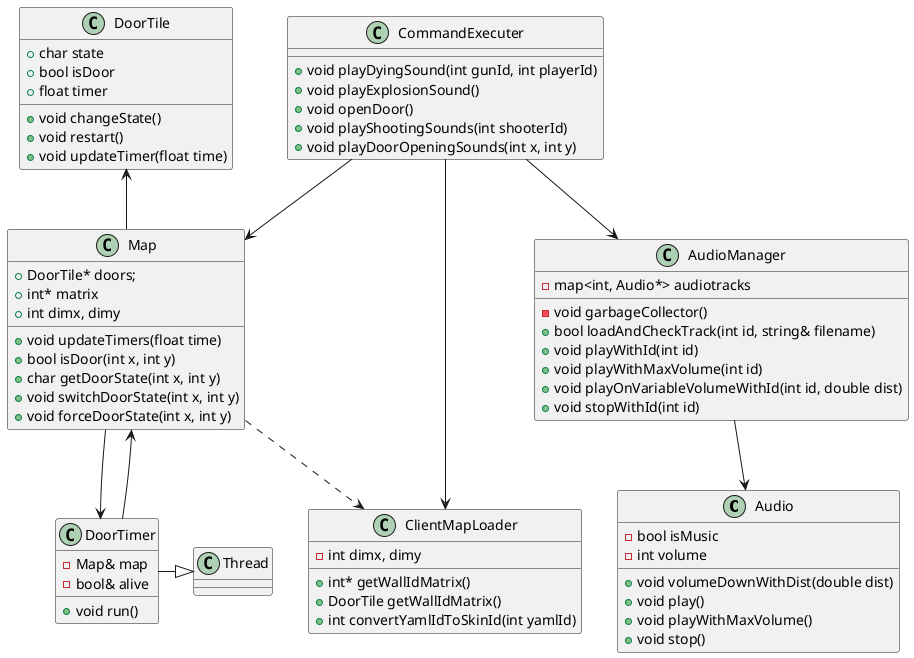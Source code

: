 @startuml
class Audio {
    - bool isMusic
    - int volume
    + void volumeDownWithDist(double dist)
    + void play()
    + void playWithMaxVolume()
    + void stop()
}
class AudioManager {
    - map<int, Audio*> audiotracks
    - void garbageCollector()
    + bool loadAndCheckTrack(int id, string& filename)
    + void playWithId(int id)
    + void playWithMaxVolume(int id)
    + void playOnVariableVolumeWithId(int id, double dist)
    + void stopWithId(int id)
}
class ClientMapLoader {
    - int dimx, dimy
    + int* getWallIdMatrix()
    + DoorTile getWallIdMatrix()
    + int convertYamlIdToSkinId(int yamlId)
}
class CommandExecuter {
    + void playDyingSound(int gunId, int playerId)
    + void playExplosionSound()
    + void openDoor()
    + void playShootingSounds(int shooterId)
    + void playDoorOpeningSounds(int x, int y)
}
class DoorTile {
    + char state
    + bool isDoor
    + float timer
    + void changeState()
    + void restart()
    + void updateTimer(float time)
}
class DoorTimer {
    - Map& map
    - bool& alive
    + void run()
}
class Map {
    + DoorTile* doors;
    + int* matrix
    + int dimx, dimy
    + void updateTimers(float time)
    + bool isDoor(int x, int y)
    + char getDoorState(int x, int y)
    + void switchDoorState(int x, int y)
    + void forceDoorState(int x, int y)
}

CommandExecuter --> Map
CommandExecuter --> AudioManager
CommandExecuter --> ClientMapLoader
AudioManager --> Audio
Map -up-> DoorTile
Map --> DoorTimer
Map ..> ClientMapLoader
DoorTimer --> Map

DoorTimer -right-|> Thread
@enduml